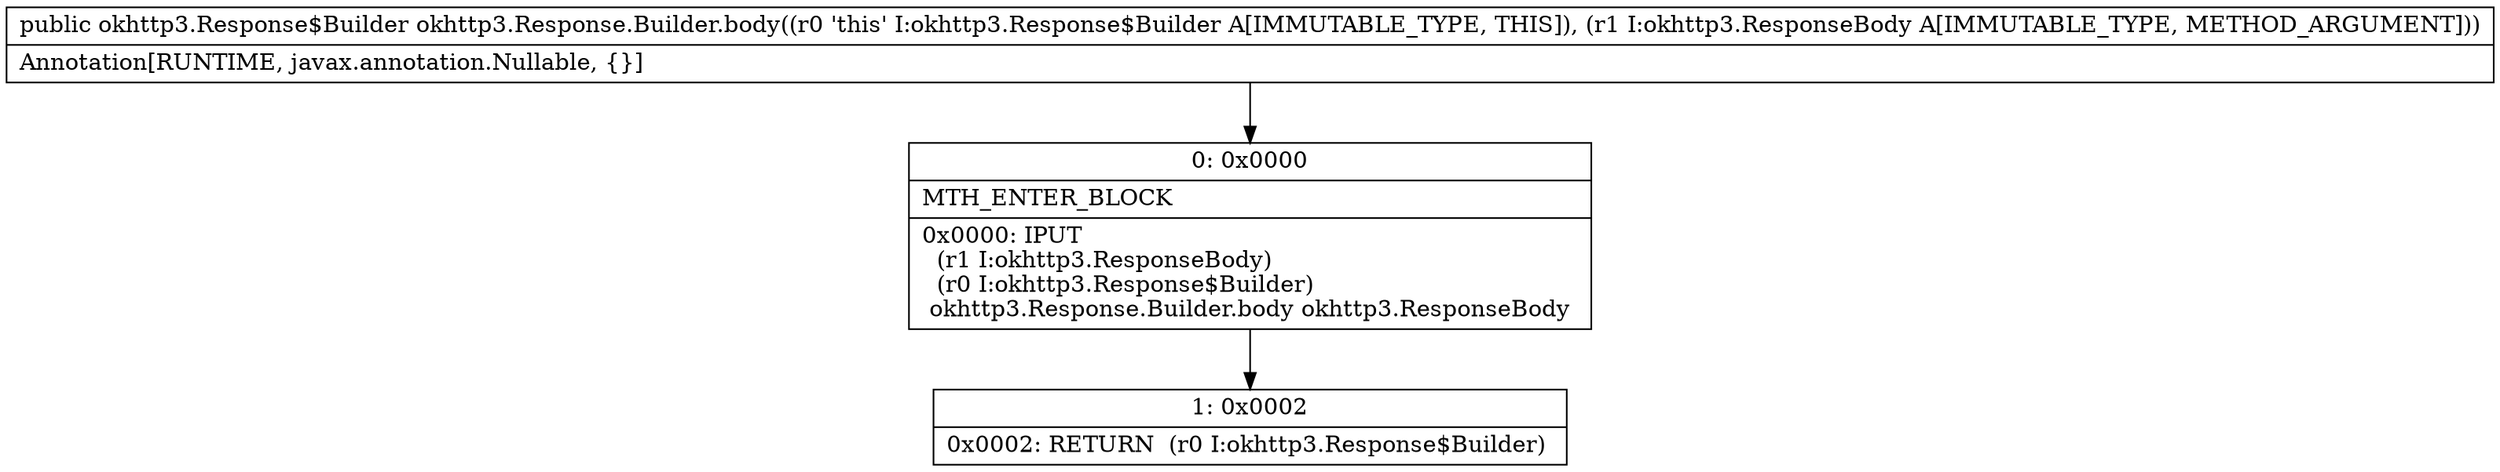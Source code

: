digraph "CFG forokhttp3.Response.Builder.body(Lokhttp3\/ResponseBody;)Lokhttp3\/Response$Builder;" {
Node_0 [shape=record,label="{0\:\ 0x0000|MTH_ENTER_BLOCK\l|0x0000: IPUT  \l  (r1 I:okhttp3.ResponseBody)\l  (r0 I:okhttp3.Response$Builder)\l okhttp3.Response.Builder.body okhttp3.ResponseBody \l}"];
Node_1 [shape=record,label="{1\:\ 0x0002|0x0002: RETURN  (r0 I:okhttp3.Response$Builder) \l}"];
MethodNode[shape=record,label="{public okhttp3.Response$Builder okhttp3.Response.Builder.body((r0 'this' I:okhttp3.Response$Builder A[IMMUTABLE_TYPE, THIS]), (r1 I:okhttp3.ResponseBody A[IMMUTABLE_TYPE, METHOD_ARGUMENT]))  | Annotation[RUNTIME, javax.annotation.Nullable, \{\}]\l}"];
MethodNode -> Node_0;
Node_0 -> Node_1;
}

